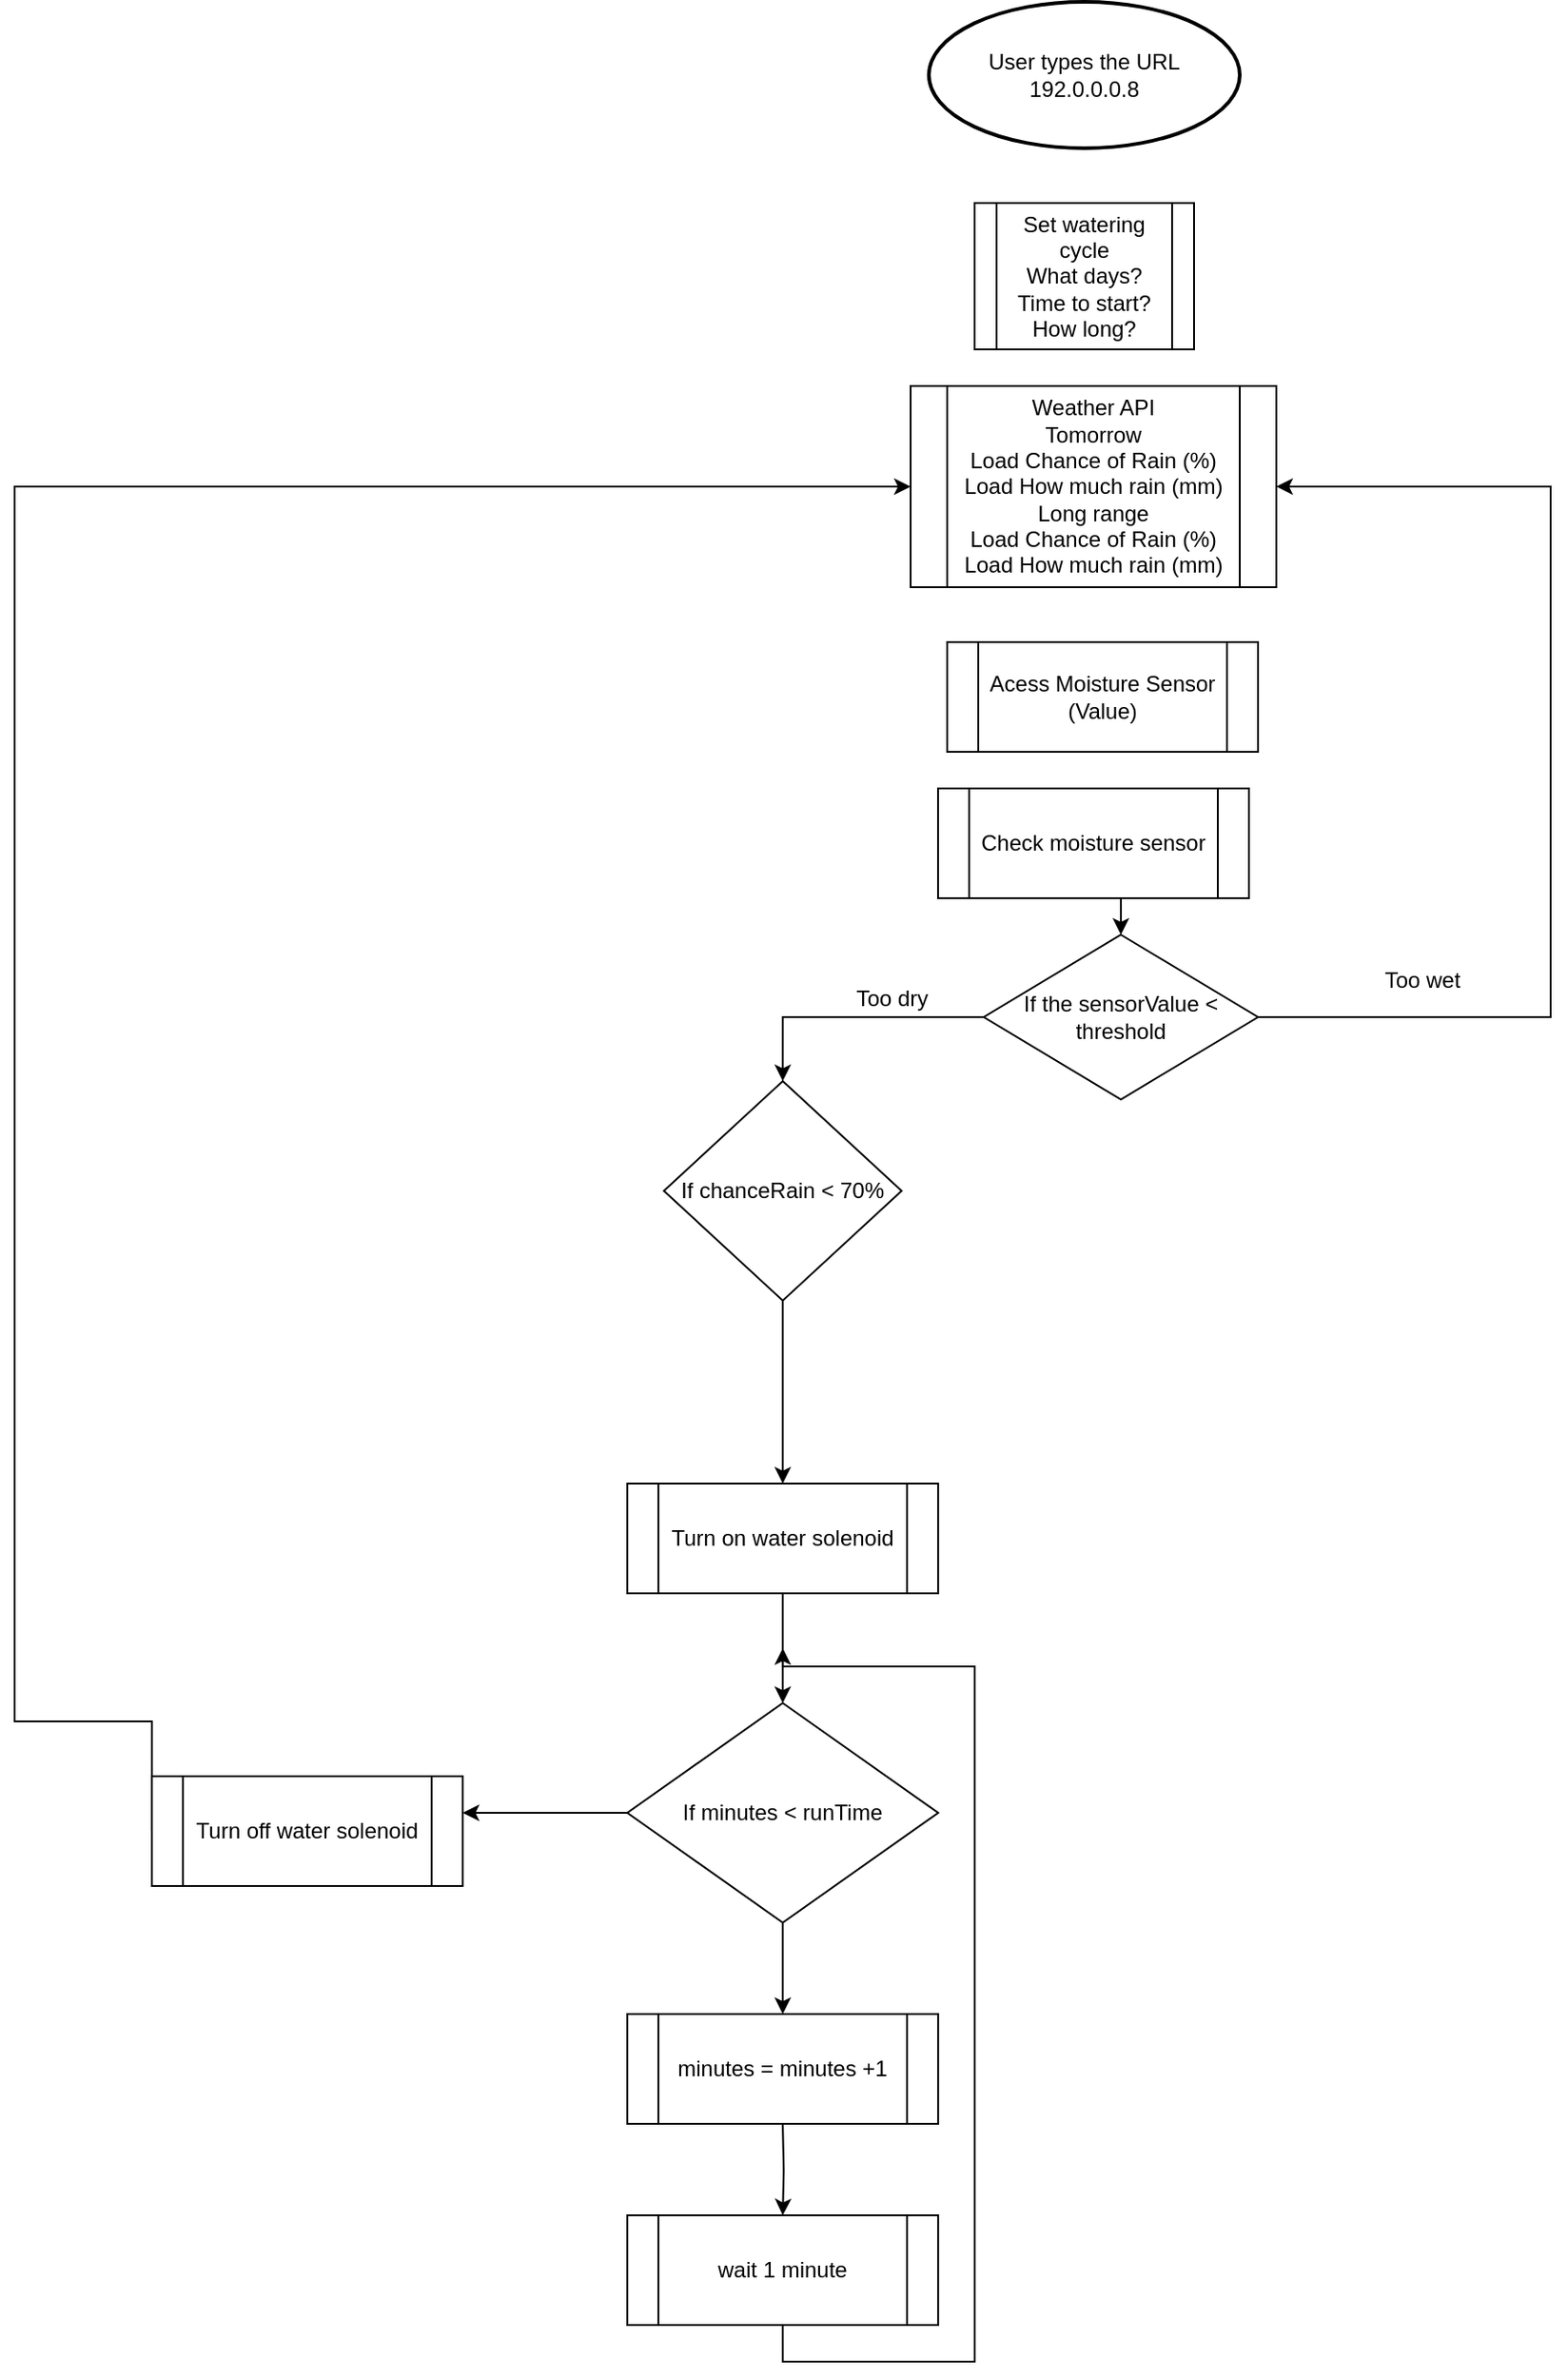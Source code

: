 <mxfile version="24.6.3" type="github">
  <diagram name="Page-1" id="fgbUA3F7tz_Lxha9GjpX">
    <mxGraphModel dx="1887" dy="687" grid="1" gridSize="10" guides="1" tooltips="1" connect="1" arrows="1" fold="1" page="1" pageScale="1" pageWidth="827" pageHeight="1169" math="0" shadow="0">
      <root>
        <mxCell id="0" />
        <mxCell id="1" parent="0" />
        <mxCell id="G8RLT8oxJdw4lPv8j2Pv-1" value="User types the URL&lt;div&gt;192.0.0.0.8&lt;/div&gt;" style="strokeWidth=2;html=1;shape=mxgraph.flowchart.start_1;whiteSpace=wrap;" vertex="1" parent="1">
          <mxGeometry x="360" y="290" width="170" height="80" as="geometry" />
        </mxCell>
        <mxCell id="G8RLT8oxJdw4lPv8j2Pv-6" value="Set watering cycle&lt;div&gt;What days?&lt;/div&gt;&lt;div&gt;Time to start?&lt;/div&gt;&lt;div&gt;How long?&lt;/div&gt;" style="shape=process;whiteSpace=wrap;html=1;backgroundOutline=1;" vertex="1" parent="1">
          <mxGeometry x="385" y="400" width="120" height="80" as="geometry" />
        </mxCell>
        <mxCell id="G8RLT8oxJdw4lPv8j2Pv-7" value="&lt;div&gt;Weather API&lt;/div&gt;&lt;div&gt;Tomorrow&lt;/div&gt;Load Chance of Rain (%)&lt;div&gt;Load How much rain (mm)&lt;/div&gt;&lt;div&gt;Long range&lt;/div&gt;&lt;div&gt;Load Chance of Rain (%)&lt;div&gt;Load How much rain (mm)&lt;/div&gt;&lt;/div&gt;" style="shape=process;whiteSpace=wrap;html=1;backgroundOutline=1;" vertex="1" parent="1">
          <mxGeometry x="350" y="500" width="200" height="110" as="geometry" />
        </mxCell>
        <mxCell id="G8RLT8oxJdw4lPv8j2Pv-8" value="Acess Moisture Sensor&lt;div&gt;(Value)&lt;/div&gt;" style="shape=process;whiteSpace=wrap;html=1;backgroundOutline=1;" vertex="1" parent="1">
          <mxGeometry x="370" y="640" width="170" height="60" as="geometry" />
        </mxCell>
        <mxCell id="G8RLT8oxJdw4lPv8j2Pv-12" style="edgeStyle=orthogonalEdgeStyle;rounded=0;orthogonalLoop=1;jettySize=auto;html=1;exitX=0;exitY=0.5;exitDx=0;exitDy=0;entryX=0.5;entryY=0;entryDx=0;entryDy=0;" edge="1" parent="1" source="G8RLT8oxJdw4lPv8j2Pv-9" target="G8RLT8oxJdw4lPv8j2Pv-11">
          <mxGeometry relative="1" as="geometry" />
        </mxCell>
        <mxCell id="G8RLT8oxJdw4lPv8j2Pv-35" style="edgeStyle=orthogonalEdgeStyle;rounded=0;orthogonalLoop=1;jettySize=auto;html=1;exitX=1;exitY=0.5;exitDx=0;exitDy=0;entryX=1;entryY=0.5;entryDx=0;entryDy=0;" edge="1" parent="1" source="G8RLT8oxJdw4lPv8j2Pv-9" target="G8RLT8oxJdw4lPv8j2Pv-7">
          <mxGeometry relative="1" as="geometry">
            <mxPoint x="690" y="845.222" as="targetPoint" />
            <Array as="points">
              <mxPoint x="700" y="845" />
              <mxPoint x="700" y="555" />
            </Array>
          </mxGeometry>
        </mxCell>
        <mxCell id="G8RLT8oxJdw4lPv8j2Pv-9" value="If the sensorValue &amp;lt; threshold" style="rhombus;whiteSpace=wrap;html=1;" vertex="1" parent="1">
          <mxGeometry x="390" y="800" width="150" height="90" as="geometry" />
        </mxCell>
        <mxCell id="G8RLT8oxJdw4lPv8j2Pv-16" style="edgeStyle=orthogonalEdgeStyle;rounded=0;orthogonalLoop=1;jettySize=auto;html=1;exitX=0.5;exitY=1;exitDx=0;exitDy=0;entryX=0.5;entryY=0;entryDx=0;entryDy=0;" edge="1" parent="1" source="G8RLT8oxJdw4lPv8j2Pv-11" target="G8RLT8oxJdw4lPv8j2Pv-15">
          <mxGeometry relative="1" as="geometry">
            <mxPoint x="259.92" y="1050" as="sourcePoint" />
          </mxGeometry>
        </mxCell>
        <mxCell id="G8RLT8oxJdw4lPv8j2Pv-11" value="If chanceRain &amp;lt; 70%" style="rhombus;whiteSpace=wrap;html=1;" vertex="1" parent="1">
          <mxGeometry x="215.07" y="880" width="130" height="120" as="geometry" />
        </mxCell>
        <mxCell id="G8RLT8oxJdw4lPv8j2Pv-13" value="Too dry" style="text;html=1;align=center;verticalAlign=middle;whiteSpace=wrap;rounded=0;" vertex="1" parent="1">
          <mxGeometry x="310" y="820" width="60" height="30" as="geometry" />
        </mxCell>
        <mxCell id="G8RLT8oxJdw4lPv8j2Pv-15" value="Turn on water solenoid" style="shape=process;whiteSpace=wrap;html=1;backgroundOutline=1;" vertex="1" parent="1">
          <mxGeometry x="195.07" y="1100" width="170" height="60" as="geometry" />
        </mxCell>
        <mxCell id="G8RLT8oxJdw4lPv8j2Pv-34" style="edgeStyle=orthogonalEdgeStyle;rounded=0;orthogonalLoop=1;jettySize=auto;html=1;exitX=0.5;exitY=1;exitDx=0;exitDy=0;entryX=0.5;entryY=0;entryDx=0;entryDy=0;" edge="1" parent="1" source="G8RLT8oxJdw4lPv8j2Pv-17" target="G8RLT8oxJdw4lPv8j2Pv-9">
          <mxGeometry relative="1" as="geometry" />
        </mxCell>
        <mxCell id="G8RLT8oxJdw4lPv8j2Pv-17" value="Check moisture sensor" style="shape=process;whiteSpace=wrap;html=1;backgroundOutline=1;" vertex="1" parent="1">
          <mxGeometry x="365" y="720" width="170" height="60" as="geometry" />
        </mxCell>
        <mxCell id="G8RLT8oxJdw4lPv8j2Pv-18" style="edgeStyle=orthogonalEdgeStyle;rounded=0;orthogonalLoop=1;jettySize=auto;html=1;exitX=0.5;exitY=1;exitDx=0;exitDy=0;entryX=0.5;entryY=0;entryDx=0;entryDy=0;" edge="1" parent="1" target="G8RLT8oxJdw4lPv8j2Pv-20" source="G8RLT8oxJdw4lPv8j2Pv-15">
          <mxGeometry relative="1" as="geometry">
            <mxPoint x="365.07" y="1190" as="sourcePoint" />
          </mxGeometry>
        </mxCell>
        <mxCell id="G8RLT8oxJdw4lPv8j2Pv-19" style="edgeStyle=orthogonalEdgeStyle;rounded=0;orthogonalLoop=1;jettySize=auto;html=1;exitX=0.5;exitY=1;exitDx=0;exitDy=0;entryX=0.5;entryY=0;entryDx=0;entryDy=0;" edge="1" parent="1" source="G8RLT8oxJdw4lPv8j2Pv-20" target="G8RLT8oxJdw4lPv8j2Pv-21">
          <mxGeometry relative="1" as="geometry" />
        </mxCell>
        <mxCell id="G8RLT8oxJdw4lPv8j2Pv-28" style="edgeStyle=orthogonalEdgeStyle;rounded=0;orthogonalLoop=1;jettySize=auto;html=1;exitX=0;exitY=0.5;exitDx=0;exitDy=0;" edge="1" parent="1" source="G8RLT8oxJdw4lPv8j2Pv-20">
          <mxGeometry relative="1" as="geometry">
            <mxPoint x="105.07" y="1280" as="targetPoint" />
          </mxGeometry>
        </mxCell>
        <mxCell id="G8RLT8oxJdw4lPv8j2Pv-20" value="If minutes &amp;lt; runTime" style="rhombus;whiteSpace=wrap;html=1;" vertex="1" parent="1">
          <mxGeometry x="195.07" y="1220" width="170" height="120" as="geometry" />
        </mxCell>
        <mxCell id="G8RLT8oxJdw4lPv8j2Pv-21" value="minutes = minutes +1" style="shape=process;whiteSpace=wrap;html=1;backgroundOutline=1;" vertex="1" parent="1">
          <mxGeometry x="195.07" y="1390" width="170" height="60" as="geometry" />
        </mxCell>
        <mxCell id="G8RLT8oxJdw4lPv8j2Pv-22" style="edgeStyle=orthogonalEdgeStyle;rounded=0;orthogonalLoop=1;jettySize=auto;html=1;exitX=0.5;exitY=1;exitDx=0;exitDy=0;entryX=0.5;entryY=0;entryDx=0;entryDy=0;" edge="1" parent="1" target="G8RLT8oxJdw4lPv8j2Pv-23">
          <mxGeometry relative="1" as="geometry">
            <mxPoint x="280.07" y="1450" as="sourcePoint" />
          </mxGeometry>
        </mxCell>
        <mxCell id="G8RLT8oxJdw4lPv8j2Pv-26" style="edgeStyle=orthogonalEdgeStyle;rounded=0;orthogonalLoop=1;jettySize=auto;html=1;exitX=0.5;exitY=1;exitDx=0;exitDy=0;" edge="1" parent="1" source="G8RLT8oxJdw4lPv8j2Pv-23">
          <mxGeometry relative="1" as="geometry">
            <mxPoint x="280.07" y="1190" as="targetPoint" />
            <Array as="points">
              <mxPoint x="280.07" y="1580" />
              <mxPoint x="385.07" y="1580" />
              <mxPoint x="385.07" y="1200" />
              <mxPoint x="281.07" y="1200" />
            </Array>
          </mxGeometry>
        </mxCell>
        <mxCell id="G8RLT8oxJdw4lPv8j2Pv-23" value="wait 1 minute" style="shape=process;whiteSpace=wrap;html=1;backgroundOutline=1;" vertex="1" parent="1">
          <mxGeometry x="195.07" y="1500" width="170" height="60" as="geometry" />
        </mxCell>
        <mxCell id="G8RLT8oxJdw4lPv8j2Pv-33" style="edgeStyle=orthogonalEdgeStyle;rounded=0;orthogonalLoop=1;jettySize=auto;html=1;exitX=0;exitY=0.5;exitDx=0;exitDy=0;entryX=0;entryY=0.5;entryDx=0;entryDy=0;" edge="1" parent="1" source="G8RLT8oxJdw4lPv8j2Pv-30" target="G8RLT8oxJdw4lPv8j2Pv-7">
          <mxGeometry relative="1" as="geometry">
            <Array as="points">
              <mxPoint x="-140" y="1230" />
              <mxPoint x="-140" y="555" />
            </Array>
          </mxGeometry>
        </mxCell>
        <mxCell id="G8RLT8oxJdw4lPv8j2Pv-30" value="Turn off water solenoid" style="shape=process;whiteSpace=wrap;html=1;backgroundOutline=1;" vertex="1" parent="1">
          <mxGeometry x="-64.93" y="1260" width="170" height="60" as="geometry" />
        </mxCell>
        <mxCell id="G8RLT8oxJdw4lPv8j2Pv-36" value="Too wet" style="text;html=1;align=center;verticalAlign=middle;whiteSpace=wrap;rounded=0;" vertex="1" parent="1">
          <mxGeometry x="600" y="810" width="60" height="30" as="geometry" />
        </mxCell>
      </root>
    </mxGraphModel>
  </diagram>
</mxfile>
